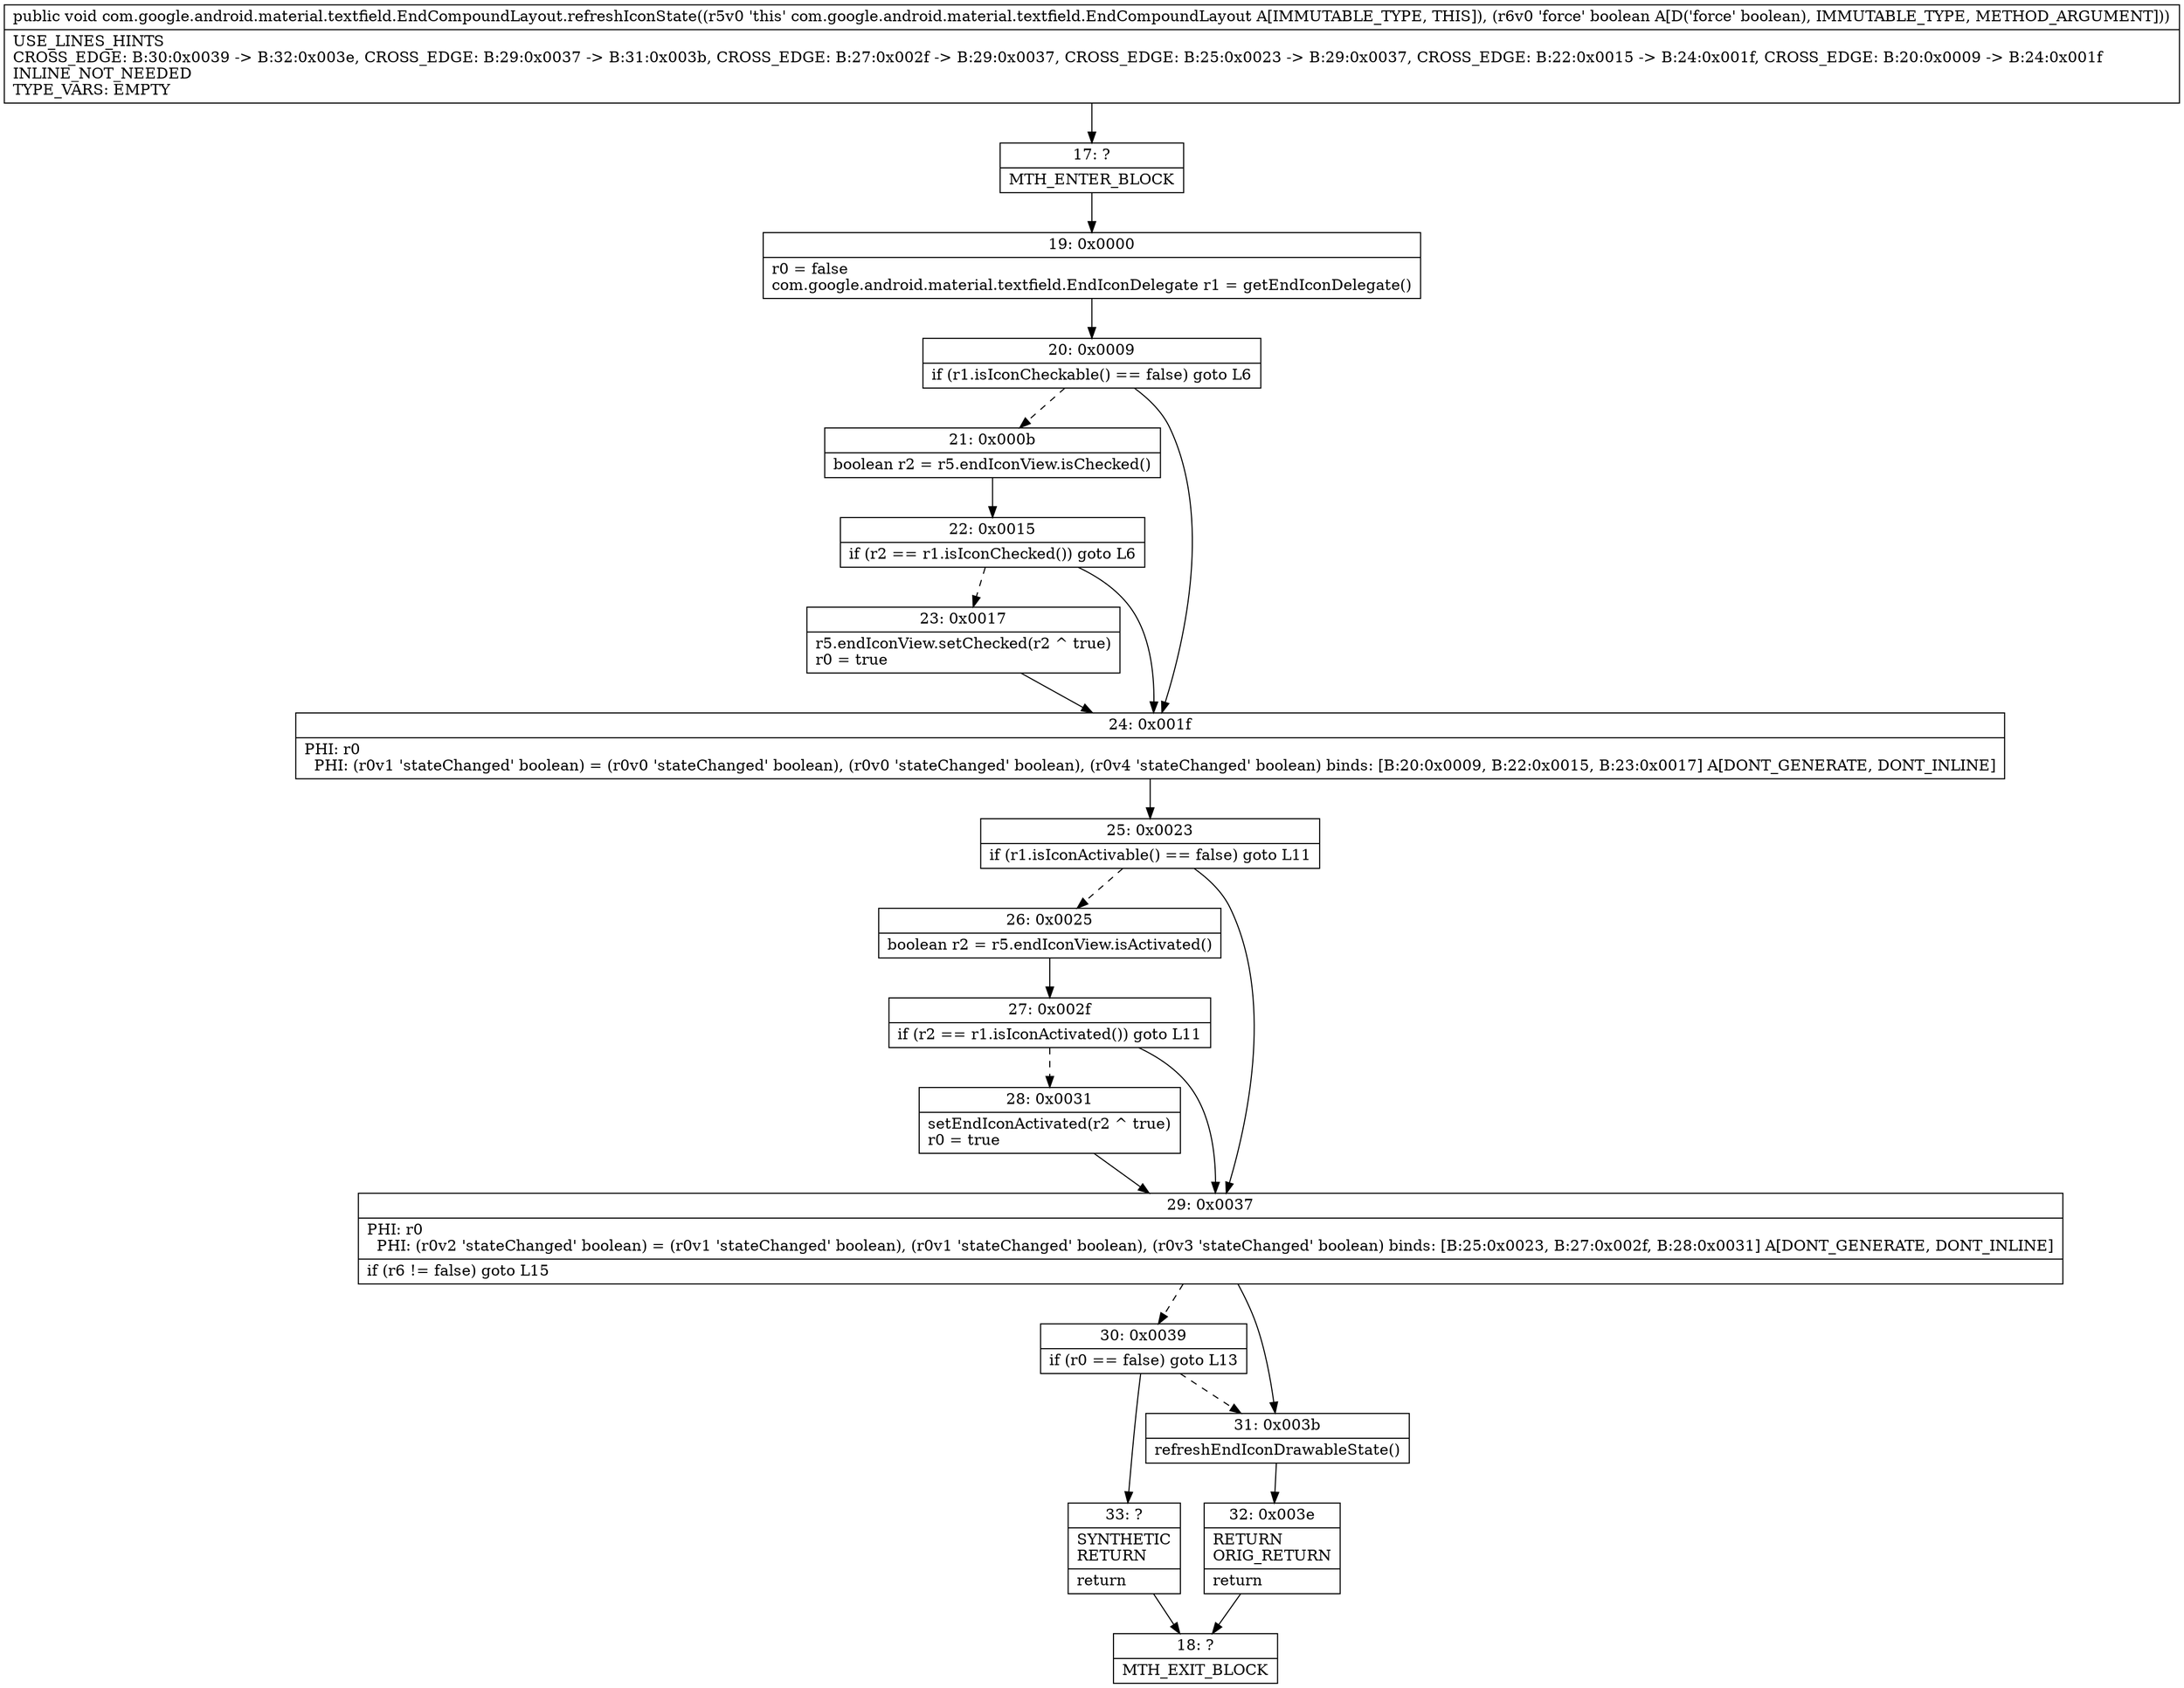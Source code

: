digraph "CFG forcom.google.android.material.textfield.EndCompoundLayout.refreshIconState(Z)V" {
Node_17 [shape=record,label="{17\:\ ?|MTH_ENTER_BLOCK\l}"];
Node_19 [shape=record,label="{19\:\ 0x0000|r0 = false\lcom.google.android.material.textfield.EndIconDelegate r1 = getEndIconDelegate()\l}"];
Node_20 [shape=record,label="{20\:\ 0x0009|if (r1.isIconCheckable() == false) goto L6\l}"];
Node_21 [shape=record,label="{21\:\ 0x000b|boolean r2 = r5.endIconView.isChecked()\l}"];
Node_22 [shape=record,label="{22\:\ 0x0015|if (r2 == r1.isIconChecked()) goto L6\l}"];
Node_23 [shape=record,label="{23\:\ 0x0017|r5.endIconView.setChecked(r2 ^ true)\lr0 = true\l}"];
Node_24 [shape=record,label="{24\:\ 0x001f|PHI: r0 \l  PHI: (r0v1 'stateChanged' boolean) = (r0v0 'stateChanged' boolean), (r0v0 'stateChanged' boolean), (r0v4 'stateChanged' boolean) binds: [B:20:0x0009, B:22:0x0015, B:23:0x0017] A[DONT_GENERATE, DONT_INLINE]\l}"];
Node_25 [shape=record,label="{25\:\ 0x0023|if (r1.isIconActivable() == false) goto L11\l}"];
Node_26 [shape=record,label="{26\:\ 0x0025|boolean r2 = r5.endIconView.isActivated()\l}"];
Node_27 [shape=record,label="{27\:\ 0x002f|if (r2 == r1.isIconActivated()) goto L11\l}"];
Node_28 [shape=record,label="{28\:\ 0x0031|setEndIconActivated(r2 ^ true)\lr0 = true\l}"];
Node_29 [shape=record,label="{29\:\ 0x0037|PHI: r0 \l  PHI: (r0v2 'stateChanged' boolean) = (r0v1 'stateChanged' boolean), (r0v1 'stateChanged' boolean), (r0v3 'stateChanged' boolean) binds: [B:25:0x0023, B:27:0x002f, B:28:0x0031] A[DONT_GENERATE, DONT_INLINE]\l|if (r6 != false) goto L15\l}"];
Node_30 [shape=record,label="{30\:\ 0x0039|if (r0 == false) goto L13\l}"];
Node_33 [shape=record,label="{33\:\ ?|SYNTHETIC\lRETURN\l|return\l}"];
Node_18 [shape=record,label="{18\:\ ?|MTH_EXIT_BLOCK\l}"];
Node_31 [shape=record,label="{31\:\ 0x003b|refreshEndIconDrawableState()\l}"];
Node_32 [shape=record,label="{32\:\ 0x003e|RETURN\lORIG_RETURN\l|return\l}"];
MethodNode[shape=record,label="{public void com.google.android.material.textfield.EndCompoundLayout.refreshIconState((r5v0 'this' com.google.android.material.textfield.EndCompoundLayout A[IMMUTABLE_TYPE, THIS]), (r6v0 'force' boolean A[D('force' boolean), IMMUTABLE_TYPE, METHOD_ARGUMENT]))  | USE_LINES_HINTS\lCROSS_EDGE: B:30:0x0039 \-\> B:32:0x003e, CROSS_EDGE: B:29:0x0037 \-\> B:31:0x003b, CROSS_EDGE: B:27:0x002f \-\> B:29:0x0037, CROSS_EDGE: B:25:0x0023 \-\> B:29:0x0037, CROSS_EDGE: B:22:0x0015 \-\> B:24:0x001f, CROSS_EDGE: B:20:0x0009 \-\> B:24:0x001f\lINLINE_NOT_NEEDED\lTYPE_VARS: EMPTY\l}"];
MethodNode -> Node_17;Node_17 -> Node_19;
Node_19 -> Node_20;
Node_20 -> Node_21[style=dashed];
Node_20 -> Node_24;
Node_21 -> Node_22;
Node_22 -> Node_23[style=dashed];
Node_22 -> Node_24;
Node_23 -> Node_24;
Node_24 -> Node_25;
Node_25 -> Node_26[style=dashed];
Node_25 -> Node_29;
Node_26 -> Node_27;
Node_27 -> Node_28[style=dashed];
Node_27 -> Node_29;
Node_28 -> Node_29;
Node_29 -> Node_30[style=dashed];
Node_29 -> Node_31;
Node_30 -> Node_31[style=dashed];
Node_30 -> Node_33;
Node_33 -> Node_18;
Node_31 -> Node_32;
Node_32 -> Node_18;
}

